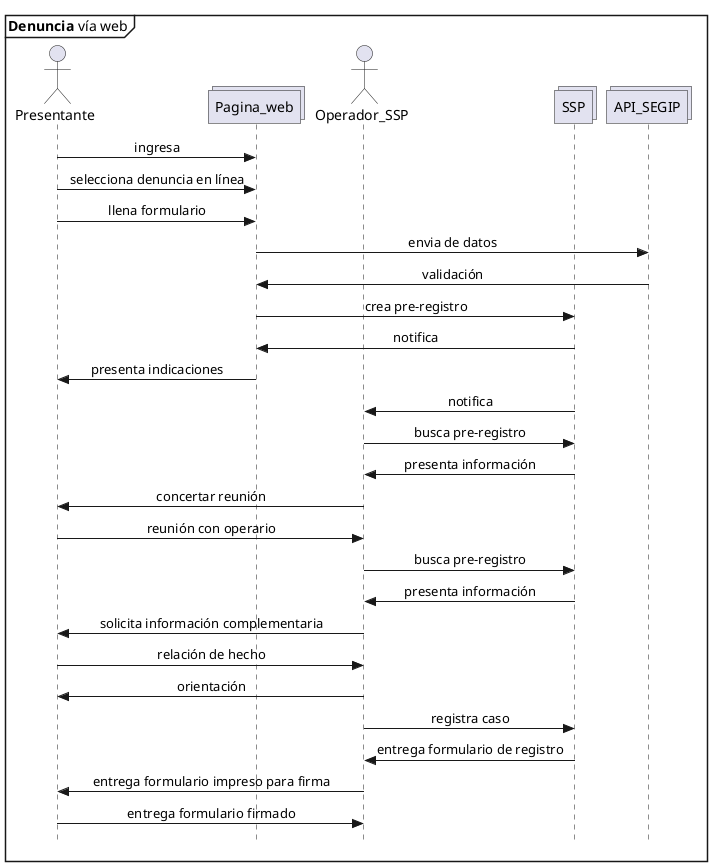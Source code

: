 @startuml Denuncia_web
skinparam Style strictuml
skinparam SequenceMessageAlignment center

mainframe **Denuncia** vía web

actor Presentante as pre
collections Pagina_web as web
actor Operador_SSP as opssp
collections SSP 
collections API_SEGIP as segip

pre -> web : ingresa
pre -> web : selecciona denuncia en línea
pre -> web : llena formulario
web -> segip : envia de datos
segip -> web : validación 
web->SSP : crea pre-registro
SSP->web : notifica
web->pre : presenta indicaciones
SSP->opssp : notifica
opssp->SSP : busca pre-registro
SSP->opssp : presenta información
opssp->pre : concertar reunión
pre->opssp: reunión con operario
opssp->SSP : busca pre-registro
SSP->opssp : presenta información
opssp -> pre : solicita información complementaria
pre->opssp : relación de hecho
opssp->pre : orientación
opssp->SSP : registra caso
SSP->opssp : entrega formulario de registro
opssp->pre : entrega formulario impreso para firma
pre->opssp : entrega formulario firmado

@enduml